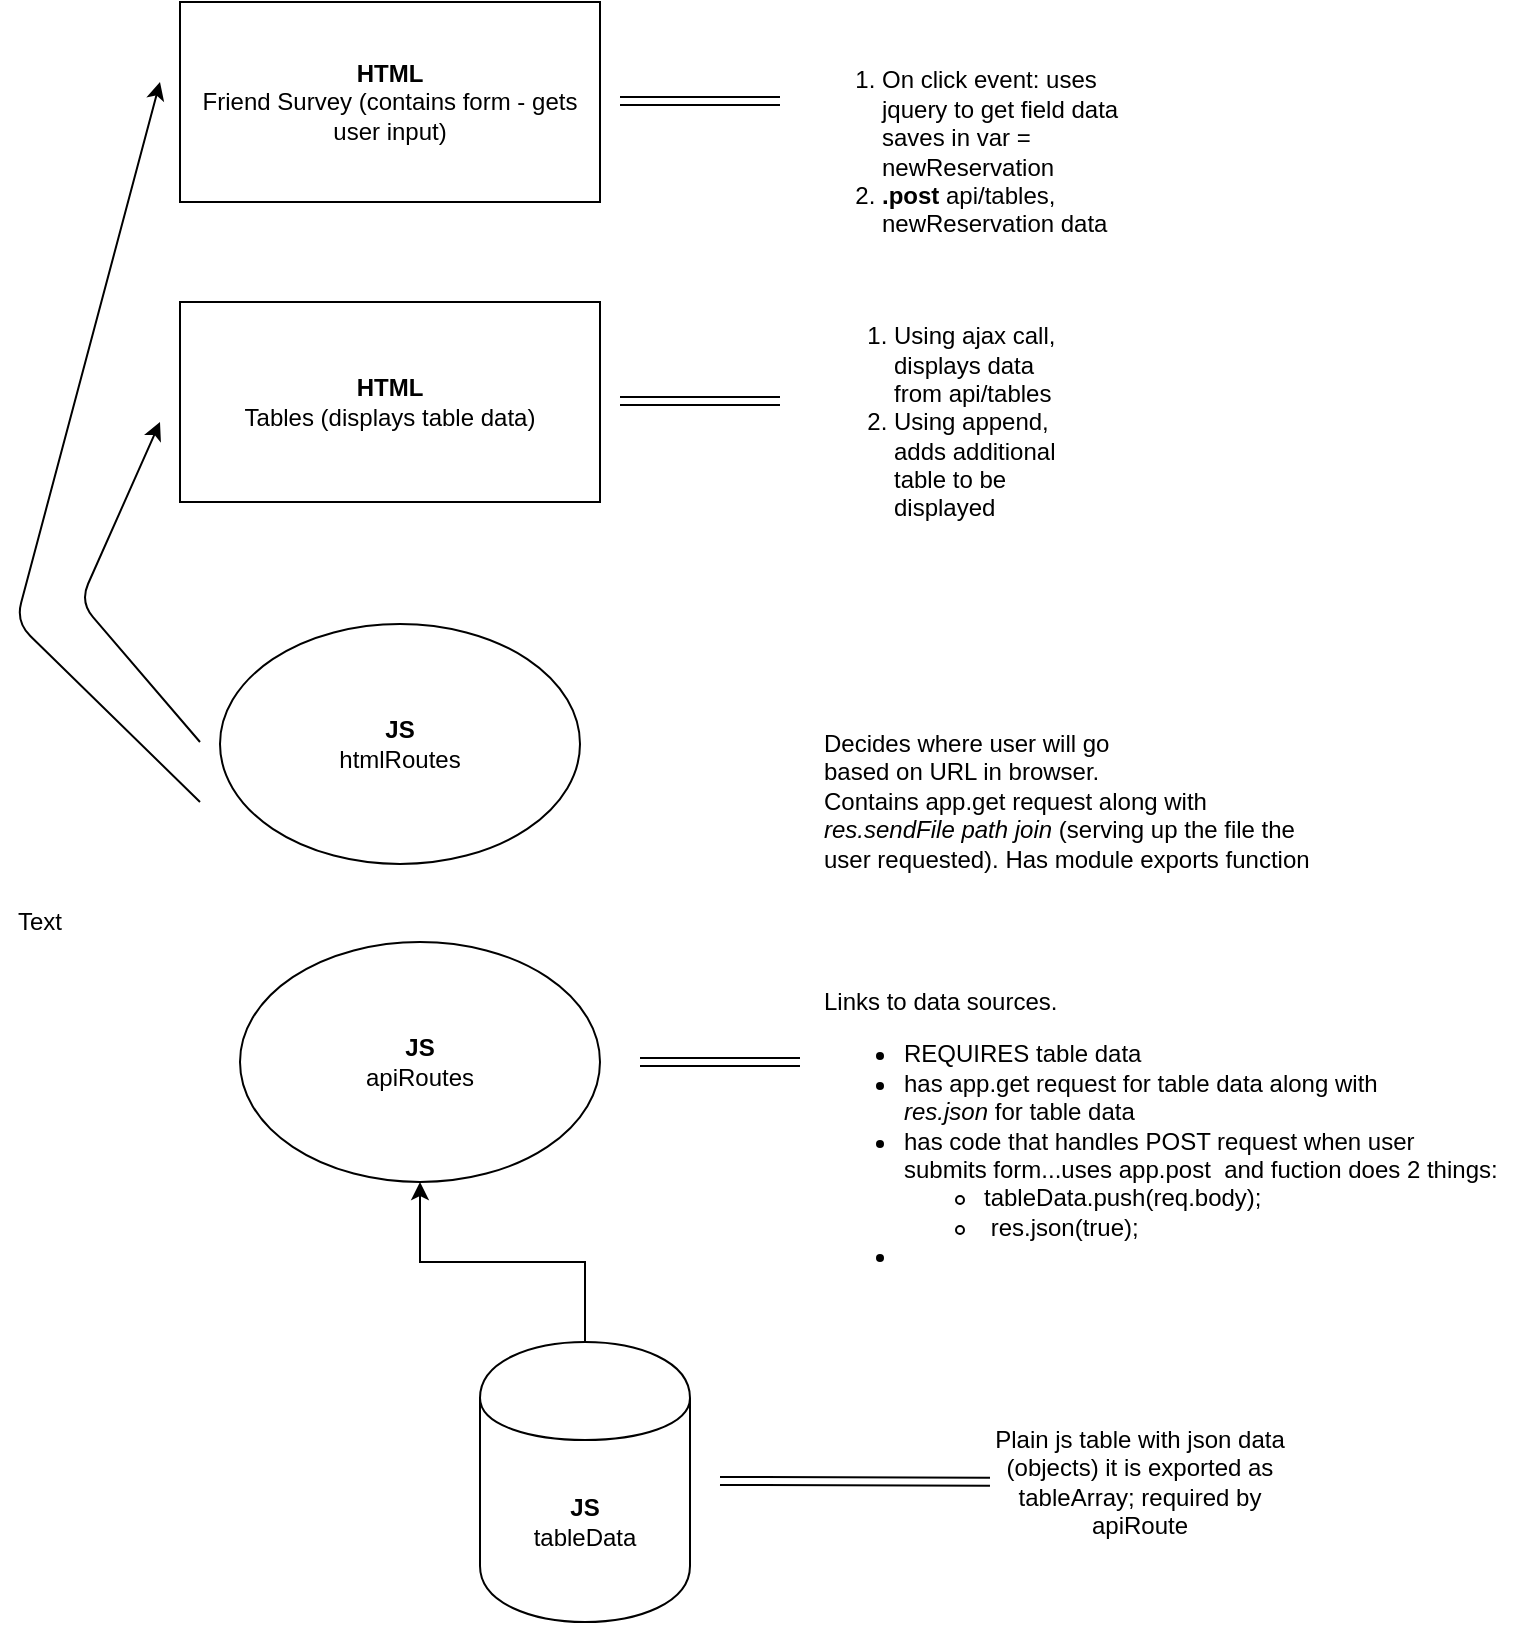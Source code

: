 <mxfile version="10.4.5" type="github"><diagram id="ugtDgIlkQ-UAkyFjFrcr" name="Page-1"><mxGraphModel dx="1690" dy="403" grid="1" gridSize="10" guides="1" tooltips="1" connect="1" arrows="1" fold="1" page="1" pageScale="1" pageWidth="850" pageHeight="1100" math="0" shadow="0"><root><mxCell id="0"/><mxCell id="1" parent="0"/><mxCell id="9tIoeeIYkhykDfvI807P-1" value="&lt;b&gt;HTML&lt;br&gt;&lt;/b&gt;Friend Survey (contains form - gets user input)" style="rounded=0;whiteSpace=wrap;html=1;" parent="1" vertex="1"><mxGeometry x="20" y="20" width="210" height="100" as="geometry"/></mxCell><mxCell id="9tIoeeIYkhykDfvI807P-3" value="" style="shape=link;html=1;" parent="1" edge="1"><mxGeometry width="50" height="50" relative="1" as="geometry"><mxPoint x="240" y="69.5" as="sourcePoint"/><mxPoint x="320" y="69.5" as="targetPoint"/></mxGeometry></mxCell><mxCell id="9tIoeeIYkhykDfvI807P-4" value="&lt;ol&gt;&lt;li style=&quot;text-align: left&quot;&gt;On click event: uses jquery to get field data saves in var = newReservation&lt;/li&gt;&lt;li style=&quot;text-align: left&quot;&gt;&lt;b&gt;.post &lt;/b&gt;api/tables, newReservation data&lt;/li&gt;&lt;/ol&gt;" style="text;html=1;strokeColor=none;fillColor=none;align=center;verticalAlign=middle;whiteSpace=wrap;rounded=0;" parent="1" vertex="1"><mxGeometry x="330" y="30" width="180" height="130" as="geometry"/></mxCell><mxCell id="9tIoeeIYkhykDfvI807P-5" value="&lt;b&gt;HTML&lt;br&gt;&lt;/b&gt;Tables (displays table data)" style="rounded=0;whiteSpace=wrap;html=1;" parent="1" vertex="1"><mxGeometry x="20" y="170" width="210" height="100" as="geometry"/></mxCell><mxCell id="9tIoeeIYkhykDfvI807P-6" value="" style="shape=link;html=1;" parent="1" edge="1"><mxGeometry width="50" height="50" relative="1" as="geometry"><mxPoint x="240" y="219.5" as="sourcePoint"/><mxPoint x="320" y="219.5" as="targetPoint"/></mxGeometry></mxCell><mxCell id="9tIoeeIYkhykDfvI807P-7" value="&lt;div style=&quot;text-align: left&quot;&gt;&lt;ol&gt;&lt;li&gt;&lt;span&gt;Using ajax call, displays data from api/tables&lt;/span&gt;&lt;/li&gt;&lt;li&gt;&lt;span&gt;Using append, adds additional table to be displayed&amp;nbsp;&lt;/span&gt;&lt;/li&gt;&lt;/ol&gt;&lt;/div&gt;" style="text;html=1;strokeColor=none;fillColor=none;align=center;verticalAlign=middle;whiteSpace=wrap;rounded=0;" parent="1" vertex="1"><mxGeometry x="336" y="190" width="130" height="80" as="geometry"/></mxCell><mxCell id="9tIoeeIYkhykDfvI807P-8" value="&lt;b&gt;JS&lt;/b&gt;&lt;br&gt;htmlRoutes&lt;br&gt;" style="ellipse;whiteSpace=wrap;html=1;" parent="1" vertex="1"><mxGeometry x="40" y="331" width="180" height="120" as="geometry"/></mxCell><mxCell id="9tIoeeIYkhykDfvI807P-9" value="" style="endArrow=classic;html=1;" parent="1" edge="1"><mxGeometry width="50" height="50" relative="1" as="geometry"><mxPoint x="30" y="390" as="sourcePoint"/><mxPoint x="10" y="230" as="targetPoint"/><Array as="points"><mxPoint x="-30" y="320"/></Array></mxGeometry></mxCell><mxCell id="9tIoeeIYkhykDfvI807P-10" value="" style="endArrow=classic;html=1;" parent="1" edge="1"><mxGeometry width="50" height="50" relative="1" as="geometry"><mxPoint x="30" y="420" as="sourcePoint"/><mxPoint x="10" y="60" as="targetPoint"/><Array as="points"><mxPoint x="-62" y="330"/></Array></mxGeometry></mxCell><mxCell id="9tIoeeIYkhykDfvI807P-11" value="" style="shape=link;html=1;" parent="1" edge="1"><mxGeometry width="50" height="50" relative="1" as="geometry"><mxPoint x="250" y="550" as="sourcePoint"/><mxPoint x="330" y="550" as="targetPoint"/></mxGeometry></mxCell><mxCell id="9tIoeeIYkhykDfvI807P-12" value="Text" style="text;html=1;strokeColor=none;fillColor=none;align=center;verticalAlign=middle;whiteSpace=wrap;rounded=0;" parent="1" vertex="1"><mxGeometry x="-70" y="470" width="40" height="20" as="geometry"/></mxCell><mxCell id="9tIoeeIYkhykDfvI807P-13" value="Decides where user will go&lt;br&gt;based on URL in browser.&lt;br&gt;Contains app.get request along with&amp;nbsp;&lt;br&gt;&lt;i&gt;res.sendFile path join&lt;/i&gt;&amp;nbsp;(serving up the file the&amp;nbsp;&lt;br&gt;user requested). Has module exports function&lt;br&gt;" style="text;html=1;resizable=0;points=[];autosize=1;align=left;verticalAlign=top;spacingTop=-4;" parent="1" vertex="1"><mxGeometry x="340" y="381" width="260" height="70" as="geometry"/></mxCell><mxCell id="9tIoeeIYkhykDfvI807P-14" value="&lt;b&gt;JS&lt;/b&gt;&lt;br&gt;apiRoutes&lt;br&gt;" style="ellipse;whiteSpace=wrap;html=1;" parent="1" vertex="1"><mxGeometry x="50" y="490" width="180" height="120" as="geometry"/></mxCell><mxCell id="9tIoeeIYkhykDfvI807P-15" value="Links to data sources. &lt;br&gt;&lt;ul&gt;&lt;li&gt;REQUIRES table data&lt;/li&gt;&lt;li&gt;has app.get request for table data along with&lt;br&gt;&lt;i&gt;res.json &lt;/i&gt;for table data&lt;/li&gt;&lt;li&gt;has code that handles POST request when user&lt;br&gt;submits form...uses app.post&amp;nbsp; and fuction does 2 things:&lt;/li&gt;&lt;ul&gt;&lt;li&gt;&lt;span&gt;tableData.push(req.body);&lt;/span&gt;&lt;/li&gt;&lt;li&gt;&lt;span&gt;&amp;nbsp;res.json(true);&lt;/span&gt;&lt;/li&gt;&lt;/ul&gt;&lt;li&gt;&lt;br&gt;&lt;/li&gt;&lt;/ul&gt;&lt;ul&gt;&lt;/ul&gt;&lt;br&gt;" style="text;html=1;resizable=0;points=[];autosize=1;align=left;verticalAlign=top;spacingTop=-4;" parent="1" vertex="1"><mxGeometry x="340" y="510" width="350" height="170" as="geometry"/></mxCell><mxCell id="9tIoeeIYkhykDfvI807P-19" style="edgeStyle=orthogonalEdgeStyle;rounded=0;orthogonalLoop=1;jettySize=auto;html=1;entryX=0.5;entryY=1;entryDx=0;entryDy=0;" parent="1" source="9tIoeeIYkhykDfvI807P-16" target="9tIoeeIYkhykDfvI807P-14" edge="1"><mxGeometry relative="1" as="geometry"/></mxCell><mxCell id="9tIoeeIYkhykDfvI807P-16" value="&lt;b&gt;JS&lt;/b&gt;&lt;br&gt;tableData&lt;br&gt;" style="shape=cylinder;whiteSpace=wrap;html=1;boundedLbl=1;backgroundOutline=1;" parent="1" vertex="1"><mxGeometry x="170" y="690" width="105" height="140" as="geometry"/></mxCell><mxCell id="9tIoeeIYkhykDfvI807P-17" value="" style="shape=link;html=1;" parent="1" target="9tIoeeIYkhykDfvI807P-18" edge="1"><mxGeometry width="50" height="50" relative="1" as="geometry"><mxPoint x="290" y="759.5" as="sourcePoint"/><mxPoint x="370" y="759.5" as="targetPoint"/></mxGeometry></mxCell><mxCell id="9tIoeeIYkhykDfvI807P-18" value="Plain js table with json data (objects) it is exported as tableArray; required by apiRoute" style="text;html=1;strokeColor=none;fillColor=none;align=center;verticalAlign=middle;whiteSpace=wrap;rounded=0;" parent="1" vertex="1"><mxGeometry x="425" y="722.5" width="150" height="75" as="geometry"/></mxCell></root></mxGraphModel></diagram></mxfile>